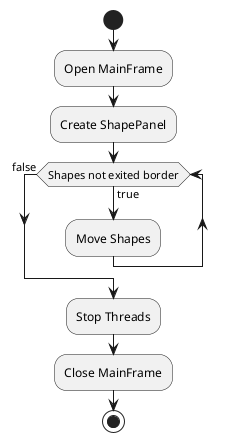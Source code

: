 @startuml

start
:Open MainFrame;
:Create ShapePanel;
while (Shapes not exited border) is (true)
    :Move Shapes;
endwhile (false)
:Stop Threads;
:Close MainFrame;
stop

@enduml
